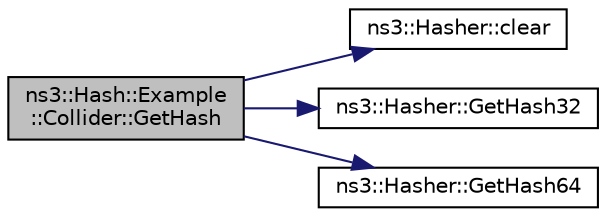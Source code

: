 digraph "ns3::Hash::Example::Collider::GetHash"
{
 // LATEX_PDF_SIZE
  edge [fontname="Helvetica",fontsize="10",labelfontname="Helvetica",labelfontsize="10"];
  node [fontname="Helvetica",fontsize="10",shape=record];
  rankdir="LR";
  Node1 [label="ns3::Hash::Example\l::Collider::GetHash",height=0.2,width=0.4,color="black", fillcolor="grey75", style="filled", fontcolor="black",tooltip="Get the appropriate hash value."];
  Node1 -> Node2 [color="midnightblue",fontsize="10",style="solid",fontname="Helvetica"];
  Node2 [label="ns3::Hasher::clear",height=0.2,width=0.4,color="black", fillcolor="white", style="filled",URL="$classns3_1_1_hasher.html#a629108aa89019d84af8b2d85c7185f54",tooltip="Restore initial state."];
  Node1 -> Node3 [color="midnightblue",fontsize="10",style="solid",fontname="Helvetica"];
  Node3 [label="ns3::Hasher::GetHash32",height=0.2,width=0.4,color="black", fillcolor="white", style="filled",URL="$classns3_1_1_hasher.html#a3d194d6c66ea950b9a89d3465f913012",tooltip="Compute 32-bit hash of a byte buffer."];
  Node1 -> Node4 [color="midnightblue",fontsize="10",style="solid",fontname="Helvetica"];
  Node4 [label="ns3::Hasher::GetHash64",height=0.2,width=0.4,color="black", fillcolor="white", style="filled",URL="$classns3_1_1_hasher.html#a45f2b962235b67a23f34bce8d4752327",tooltip="Compute 64-bit hash of a byte buffer."];
}
